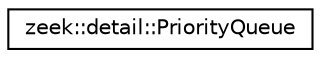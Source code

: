 digraph "Graphical Class Hierarchy"
{
 // LATEX_PDF_SIZE
  edge [fontname="Helvetica",fontsize="10",labelfontname="Helvetica",labelfontsize="10"];
  node [fontname="Helvetica",fontsize="10",shape=record];
  rankdir="LR";
  Node0 [label="zeek::detail::PriorityQueue",height=0.2,width=0.4,color="black", fillcolor="white", style="filled",URL="$d6/d8a/classzeek_1_1detail_1_1PriorityQueue.html",tooltip=" "];
}
